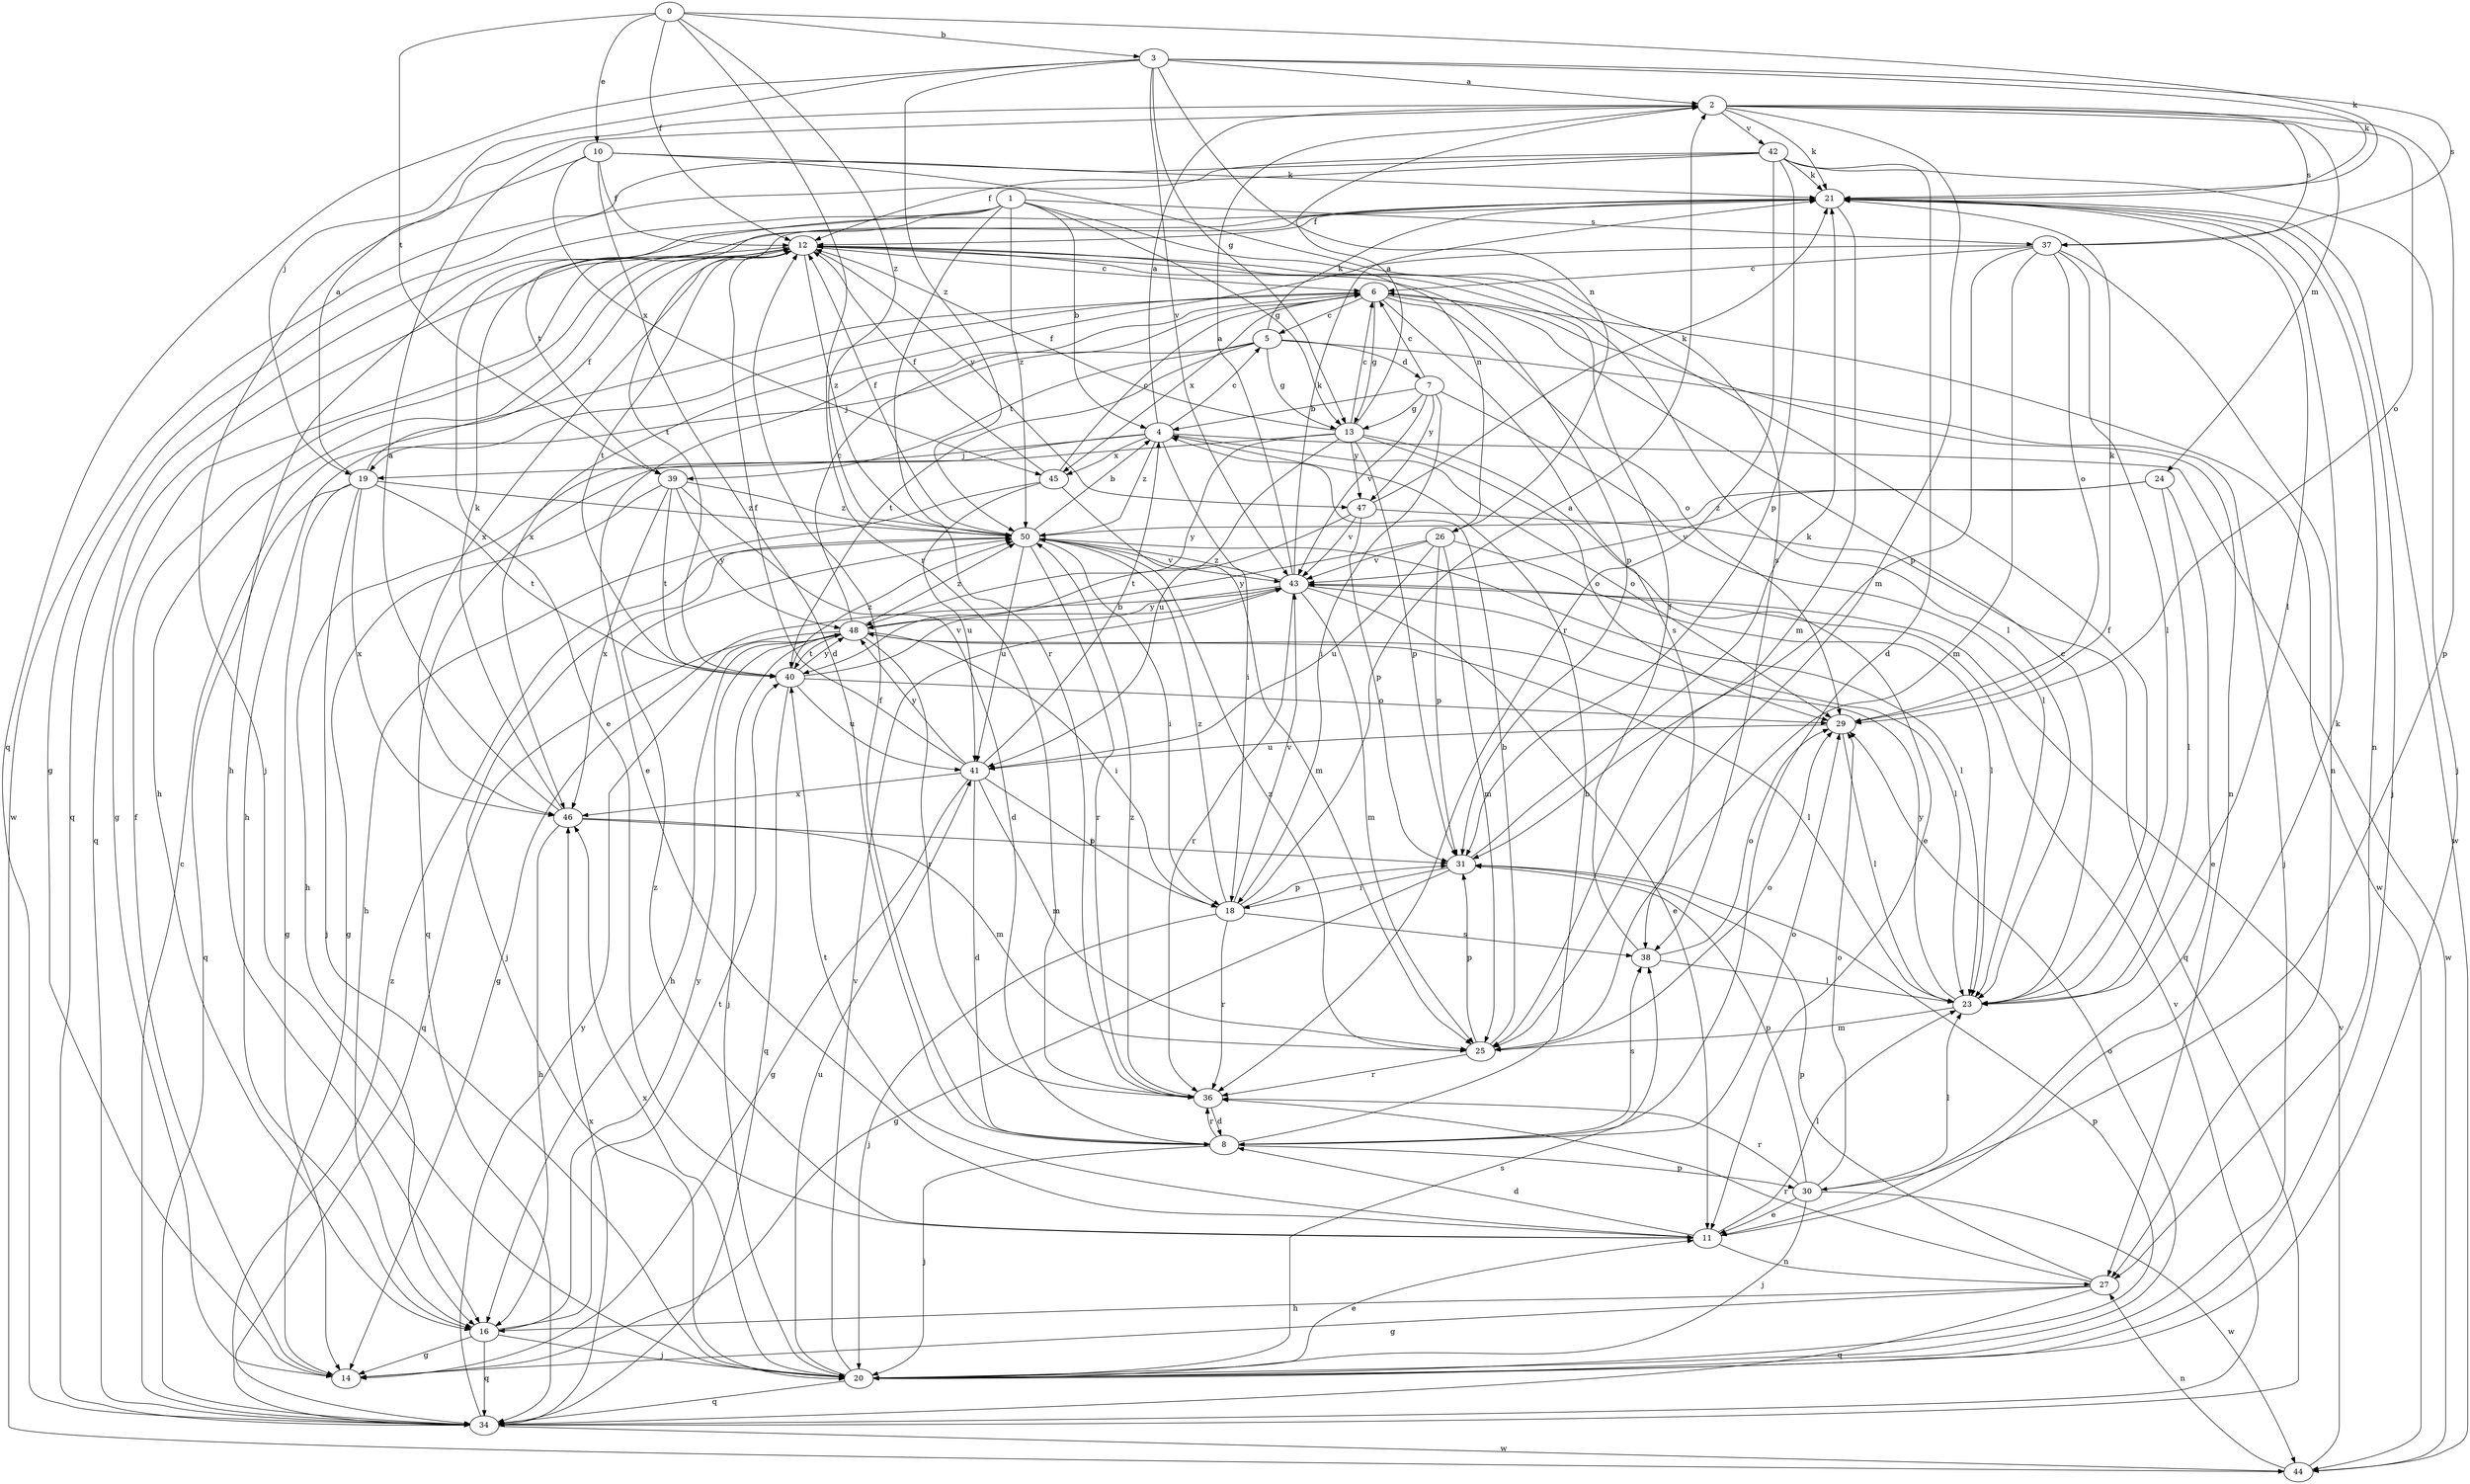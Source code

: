 strict digraph  {
0;
1;
2;
3;
4;
5;
6;
7;
8;
10;
11;
12;
13;
14;
16;
18;
19;
20;
21;
23;
24;
25;
26;
27;
29;
30;
31;
34;
36;
37;
38;
39;
40;
41;
42;
43;
44;
45;
46;
47;
48;
50;
0 -> 3  [label=b];
0 -> 10  [label=e];
0 -> 12  [label=f];
0 -> 21  [label=k];
0 -> 36  [label=r];
0 -> 39  [label=t];
0 -> 50  [label=z];
1 -> 4  [label=b];
1 -> 11  [label=e];
1 -> 13  [label=g];
1 -> 26  [label=n];
1 -> 34  [label=q];
1 -> 36  [label=r];
1 -> 37  [label=s];
1 -> 39  [label=t];
1 -> 50  [label=z];
2 -> 21  [label=k];
2 -> 24  [label=m];
2 -> 25  [label=m];
2 -> 29  [label=o];
2 -> 30  [label=p];
2 -> 37  [label=s];
2 -> 42  [label=v];
3 -> 2  [label=a];
3 -> 13  [label=g];
3 -> 19  [label=j];
3 -> 21  [label=k];
3 -> 26  [label=n];
3 -> 34  [label=q];
3 -> 37  [label=s];
3 -> 43  [label=v];
3 -> 50  [label=z];
4 -> 2  [label=a];
4 -> 5  [label=c];
4 -> 16  [label=h];
4 -> 18  [label=i];
4 -> 19  [label=j];
4 -> 29  [label=o];
4 -> 44  [label=w];
4 -> 45  [label=x];
4 -> 50  [label=z];
5 -> 7  [label=d];
5 -> 13  [label=g];
5 -> 19  [label=j];
5 -> 20  [label=j];
5 -> 21  [label=k];
5 -> 39  [label=t];
5 -> 40  [label=t];
6 -> 5  [label=c];
6 -> 11  [label=e];
6 -> 13  [label=g];
6 -> 16  [label=h];
6 -> 27  [label=n];
6 -> 29  [label=o];
6 -> 38  [label=s];
6 -> 44  [label=w];
6 -> 45  [label=x];
7 -> 4  [label=b];
7 -> 6  [label=c];
7 -> 13  [label=g];
7 -> 18  [label=i];
7 -> 23  [label=l];
7 -> 43  [label=v];
7 -> 47  [label=y];
8 -> 4  [label=b];
8 -> 12  [label=f];
8 -> 20  [label=j];
8 -> 29  [label=o];
8 -> 30  [label=p];
8 -> 36  [label=r];
8 -> 38  [label=s];
10 -> 8  [label=d];
10 -> 12  [label=f];
10 -> 20  [label=j];
10 -> 21  [label=k];
10 -> 38  [label=s];
10 -> 45  [label=x];
11 -> 8  [label=d];
11 -> 21  [label=k];
11 -> 23  [label=l];
11 -> 27  [label=n];
11 -> 40  [label=t];
11 -> 50  [label=z];
12 -> 6  [label=c];
12 -> 14  [label=g];
12 -> 16  [label=h];
12 -> 23  [label=l];
12 -> 31  [label=p];
12 -> 34  [label=q];
12 -> 40  [label=t];
12 -> 46  [label=x];
12 -> 47  [label=y];
12 -> 50  [label=z];
13 -> 2  [label=a];
13 -> 6  [label=c];
13 -> 11  [label=e];
13 -> 12  [label=f];
13 -> 29  [label=o];
13 -> 31  [label=p];
13 -> 34  [label=q];
13 -> 41  [label=u];
13 -> 47  [label=y];
13 -> 48  [label=y];
14 -> 12  [label=f];
16 -> 14  [label=g];
16 -> 20  [label=j];
16 -> 34  [label=q];
16 -> 40  [label=t];
16 -> 48  [label=y];
18 -> 2  [label=a];
18 -> 20  [label=j];
18 -> 31  [label=p];
18 -> 36  [label=r];
18 -> 38  [label=s];
18 -> 43  [label=v];
18 -> 50  [label=z];
19 -> 2  [label=a];
19 -> 12  [label=f];
19 -> 14  [label=g];
19 -> 20  [label=j];
19 -> 34  [label=q];
19 -> 40  [label=t];
19 -> 46  [label=x];
19 -> 50  [label=z];
20 -> 11  [label=e];
20 -> 29  [label=o];
20 -> 31  [label=p];
20 -> 34  [label=q];
20 -> 38  [label=s];
20 -> 41  [label=u];
20 -> 43  [label=v];
20 -> 46  [label=x];
21 -> 12  [label=f];
21 -> 16  [label=h];
21 -> 20  [label=j];
21 -> 23  [label=l];
21 -> 25  [label=m];
21 -> 27  [label=n];
21 -> 40  [label=t];
21 -> 44  [label=w];
23 -> 6  [label=c];
23 -> 12  [label=f];
23 -> 25  [label=m];
23 -> 48  [label=y];
24 -> 11  [label=e];
24 -> 23  [label=l];
24 -> 43  [label=v];
24 -> 50  [label=z];
25 -> 4  [label=b];
25 -> 29  [label=o];
25 -> 31  [label=p];
25 -> 36  [label=r];
25 -> 50  [label=z];
26 -> 23  [label=l];
26 -> 25  [label=m];
26 -> 31  [label=p];
26 -> 41  [label=u];
26 -> 43  [label=v];
26 -> 48  [label=y];
27 -> 14  [label=g];
27 -> 16  [label=h];
27 -> 31  [label=p];
27 -> 34  [label=q];
27 -> 36  [label=r];
29 -> 21  [label=k];
29 -> 23  [label=l];
29 -> 41  [label=u];
30 -> 11  [label=e];
30 -> 20  [label=j];
30 -> 23  [label=l];
30 -> 29  [label=o];
30 -> 31  [label=p];
30 -> 36  [label=r];
30 -> 44  [label=w];
31 -> 14  [label=g];
31 -> 18  [label=i];
31 -> 21  [label=k];
34 -> 6  [label=c];
34 -> 43  [label=v];
34 -> 44  [label=w];
34 -> 46  [label=x];
34 -> 48  [label=y];
34 -> 50  [label=z];
36 -> 8  [label=d];
36 -> 50  [label=z];
37 -> 6  [label=c];
37 -> 23  [label=l];
37 -> 25  [label=m];
37 -> 27  [label=n];
37 -> 29  [label=o];
37 -> 31  [label=p];
37 -> 46  [label=x];
38 -> 12  [label=f];
38 -> 23  [label=l];
38 -> 29  [label=o];
39 -> 8  [label=d];
39 -> 14  [label=g];
39 -> 40  [label=t];
39 -> 46  [label=x];
39 -> 48  [label=y];
39 -> 50  [label=z];
40 -> 29  [label=o];
40 -> 34  [label=q];
40 -> 41  [label=u];
40 -> 43  [label=v];
40 -> 48  [label=y];
40 -> 50  [label=z];
41 -> 4  [label=b];
41 -> 8  [label=d];
41 -> 12  [label=f];
41 -> 14  [label=g];
41 -> 18  [label=i];
41 -> 25  [label=m];
41 -> 46  [label=x];
41 -> 48  [label=y];
42 -> 8  [label=d];
42 -> 12  [label=f];
42 -> 14  [label=g];
42 -> 20  [label=j];
42 -> 21  [label=k];
42 -> 31  [label=p];
42 -> 36  [label=r];
42 -> 44  [label=w];
43 -> 2  [label=a];
43 -> 11  [label=e];
43 -> 14  [label=g];
43 -> 21  [label=k];
43 -> 23  [label=l];
43 -> 25  [label=m];
43 -> 36  [label=r];
43 -> 48  [label=y];
43 -> 50  [label=z];
44 -> 27  [label=n];
44 -> 43  [label=v];
45 -> 6  [label=c];
45 -> 12  [label=f];
45 -> 16  [label=h];
45 -> 25  [label=m];
45 -> 41  [label=u];
46 -> 2  [label=a];
46 -> 16  [label=h];
46 -> 21  [label=k];
46 -> 25  [label=m];
46 -> 31  [label=p];
47 -> 21  [label=k];
47 -> 31  [label=p];
47 -> 34  [label=q];
47 -> 40  [label=t];
47 -> 43  [label=v];
48 -> 6  [label=c];
48 -> 16  [label=h];
48 -> 18  [label=i];
48 -> 20  [label=j];
48 -> 23  [label=l];
48 -> 34  [label=q];
48 -> 36  [label=r];
48 -> 40  [label=t];
48 -> 50  [label=z];
50 -> 4  [label=b];
50 -> 12  [label=f];
50 -> 18  [label=i];
50 -> 20  [label=j];
50 -> 23  [label=l];
50 -> 36  [label=r];
50 -> 41  [label=u];
50 -> 43  [label=v];
}
